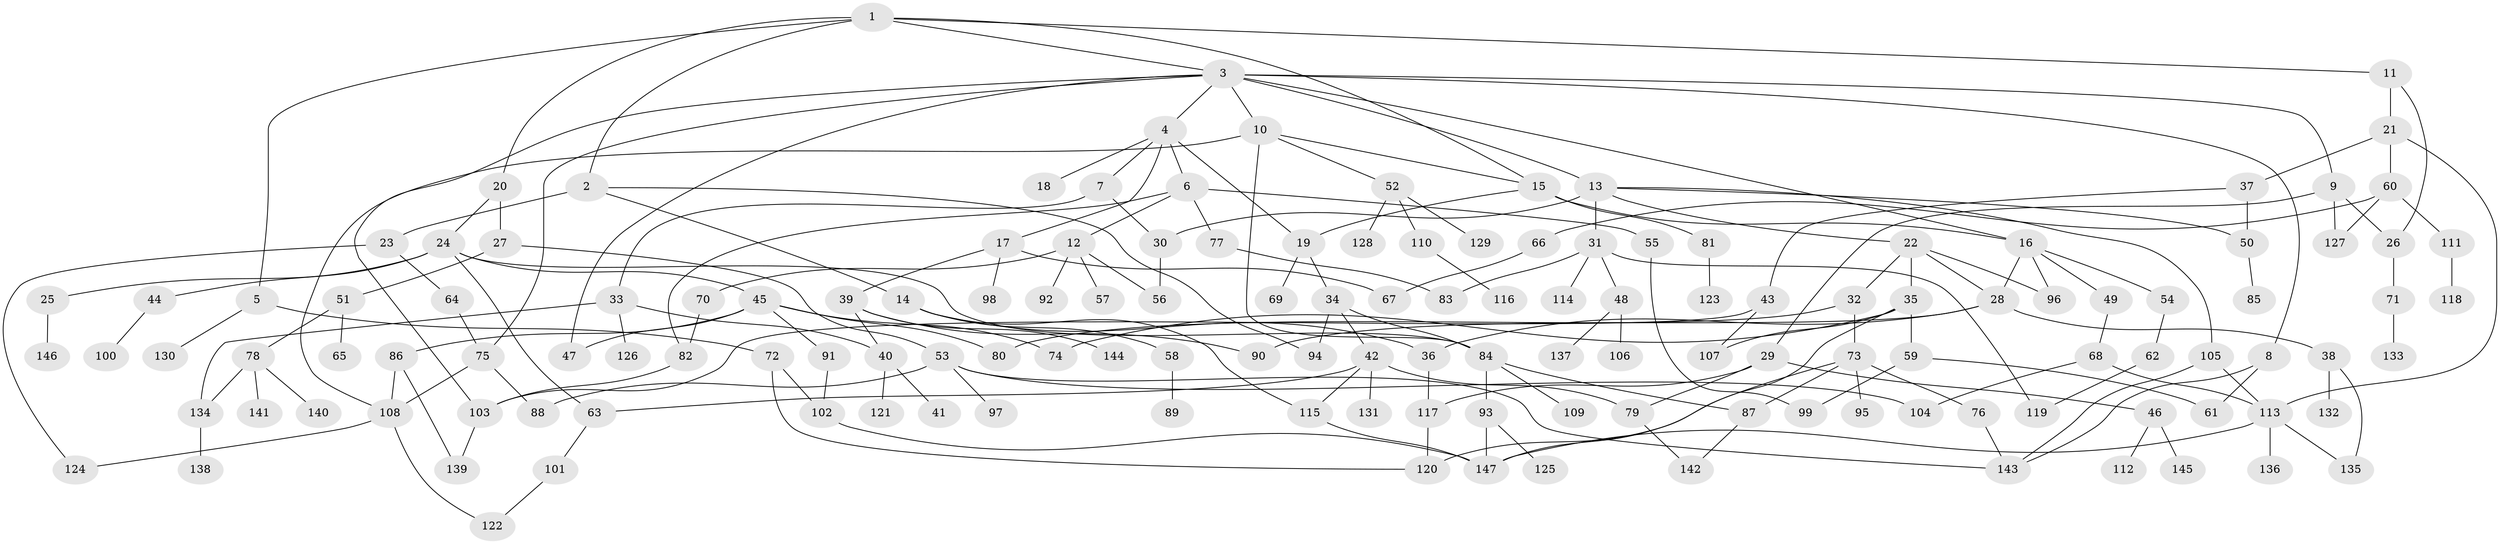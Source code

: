 // coarse degree distribution, {8: 0.009523809523809525, 14: 0.009523809523809525, 5: 0.08571428571428572, 3: 0.1619047619047619, 4: 0.10476190476190476, 6: 0.10476190476190476, 7: 0.009523809523809525, 1: 0.2857142857142857, 2: 0.21904761904761905, 9: 0.009523809523809525}
// Generated by graph-tools (version 1.1) at 2025/51/02/27/25 19:51:37]
// undirected, 147 vertices, 202 edges
graph export_dot {
graph [start="1"]
  node [color=gray90,style=filled];
  1;
  2;
  3;
  4;
  5;
  6;
  7;
  8;
  9;
  10;
  11;
  12;
  13;
  14;
  15;
  16;
  17;
  18;
  19;
  20;
  21;
  22;
  23;
  24;
  25;
  26;
  27;
  28;
  29;
  30;
  31;
  32;
  33;
  34;
  35;
  36;
  37;
  38;
  39;
  40;
  41;
  42;
  43;
  44;
  45;
  46;
  47;
  48;
  49;
  50;
  51;
  52;
  53;
  54;
  55;
  56;
  57;
  58;
  59;
  60;
  61;
  62;
  63;
  64;
  65;
  66;
  67;
  68;
  69;
  70;
  71;
  72;
  73;
  74;
  75;
  76;
  77;
  78;
  79;
  80;
  81;
  82;
  83;
  84;
  85;
  86;
  87;
  88;
  89;
  90;
  91;
  92;
  93;
  94;
  95;
  96;
  97;
  98;
  99;
  100;
  101;
  102;
  103;
  104;
  105;
  106;
  107;
  108;
  109;
  110;
  111;
  112;
  113;
  114;
  115;
  116;
  117;
  118;
  119;
  120;
  121;
  122;
  123;
  124;
  125;
  126;
  127;
  128;
  129;
  130;
  131;
  132;
  133;
  134;
  135;
  136;
  137;
  138;
  139;
  140;
  141;
  142;
  143;
  144;
  145;
  146;
  147;
  1 -- 2;
  1 -- 3;
  1 -- 5;
  1 -- 11;
  1 -- 20;
  1 -- 15;
  2 -- 14;
  2 -- 23;
  2 -- 94;
  3 -- 4;
  3 -- 8;
  3 -- 9;
  3 -- 10;
  3 -- 13;
  3 -- 47;
  3 -- 75;
  3 -- 103;
  3 -- 16;
  4 -- 6;
  4 -- 7;
  4 -- 17;
  4 -- 18;
  4 -- 19;
  5 -- 72;
  5 -- 130;
  6 -- 12;
  6 -- 55;
  6 -- 77;
  6 -- 82;
  7 -- 33;
  7 -- 30;
  8 -- 61;
  8 -- 143;
  9 -- 29;
  9 -- 26;
  9 -- 127;
  10 -- 15;
  10 -- 52;
  10 -- 84;
  10 -- 108;
  11 -- 21;
  11 -- 26;
  12 -- 56;
  12 -- 57;
  12 -- 70;
  12 -- 92;
  13 -- 22;
  13 -- 30;
  13 -- 31;
  13 -- 50;
  13 -- 105;
  14 -- 58;
  14 -- 115;
  14 -- 36;
  15 -- 16;
  15 -- 19;
  15 -- 81;
  16 -- 28;
  16 -- 49;
  16 -- 54;
  16 -- 96;
  17 -- 39;
  17 -- 67;
  17 -- 98;
  19 -- 34;
  19 -- 69;
  20 -- 24;
  20 -- 27;
  21 -- 37;
  21 -- 60;
  21 -- 113;
  22 -- 32;
  22 -- 35;
  22 -- 28;
  22 -- 96;
  23 -- 64;
  23 -- 124;
  24 -- 25;
  24 -- 44;
  24 -- 45;
  24 -- 84;
  24 -- 63;
  25 -- 146;
  26 -- 71;
  27 -- 51;
  27 -- 53;
  28 -- 36;
  28 -- 38;
  28 -- 90;
  29 -- 46;
  29 -- 117;
  29 -- 79;
  30 -- 56;
  31 -- 48;
  31 -- 114;
  31 -- 83;
  31 -- 119;
  32 -- 73;
  32 -- 80;
  33 -- 40;
  33 -- 126;
  33 -- 134;
  34 -- 42;
  34 -- 94;
  34 -- 84;
  35 -- 59;
  35 -- 74;
  35 -- 107;
  35 -- 147;
  36 -- 117;
  37 -- 43;
  37 -- 50;
  38 -- 132;
  38 -- 135;
  39 -- 144;
  39 -- 40;
  39 -- 90;
  40 -- 41;
  40 -- 121;
  42 -- 63;
  42 -- 79;
  42 -- 131;
  42 -- 115;
  43 -- 103;
  43 -- 107;
  44 -- 100;
  45 -- 80;
  45 -- 86;
  45 -- 91;
  45 -- 74;
  45 -- 47;
  46 -- 112;
  46 -- 145;
  48 -- 106;
  48 -- 137;
  49 -- 68;
  50 -- 85;
  51 -- 65;
  51 -- 78;
  52 -- 110;
  52 -- 128;
  52 -- 129;
  53 -- 97;
  53 -- 104;
  53 -- 143;
  53 -- 88;
  54 -- 62;
  55 -- 99;
  58 -- 89;
  59 -- 61;
  59 -- 99;
  60 -- 66;
  60 -- 111;
  60 -- 127;
  62 -- 119;
  63 -- 101;
  64 -- 75;
  66 -- 67;
  68 -- 113;
  68 -- 104;
  70 -- 82;
  71 -- 133;
  72 -- 102;
  72 -- 120;
  73 -- 76;
  73 -- 87;
  73 -- 95;
  73 -- 120;
  75 -- 88;
  75 -- 108;
  76 -- 143;
  77 -- 83;
  78 -- 134;
  78 -- 140;
  78 -- 141;
  79 -- 142;
  81 -- 123;
  82 -- 103;
  84 -- 93;
  84 -- 109;
  84 -- 87;
  86 -- 108;
  86 -- 139;
  87 -- 142;
  91 -- 102;
  93 -- 125;
  93 -- 147;
  101 -- 122;
  102 -- 147;
  103 -- 139;
  105 -- 113;
  105 -- 143;
  108 -- 122;
  108 -- 124;
  110 -- 116;
  111 -- 118;
  113 -- 135;
  113 -- 136;
  113 -- 147;
  115 -- 147;
  117 -- 120;
  134 -- 138;
}
